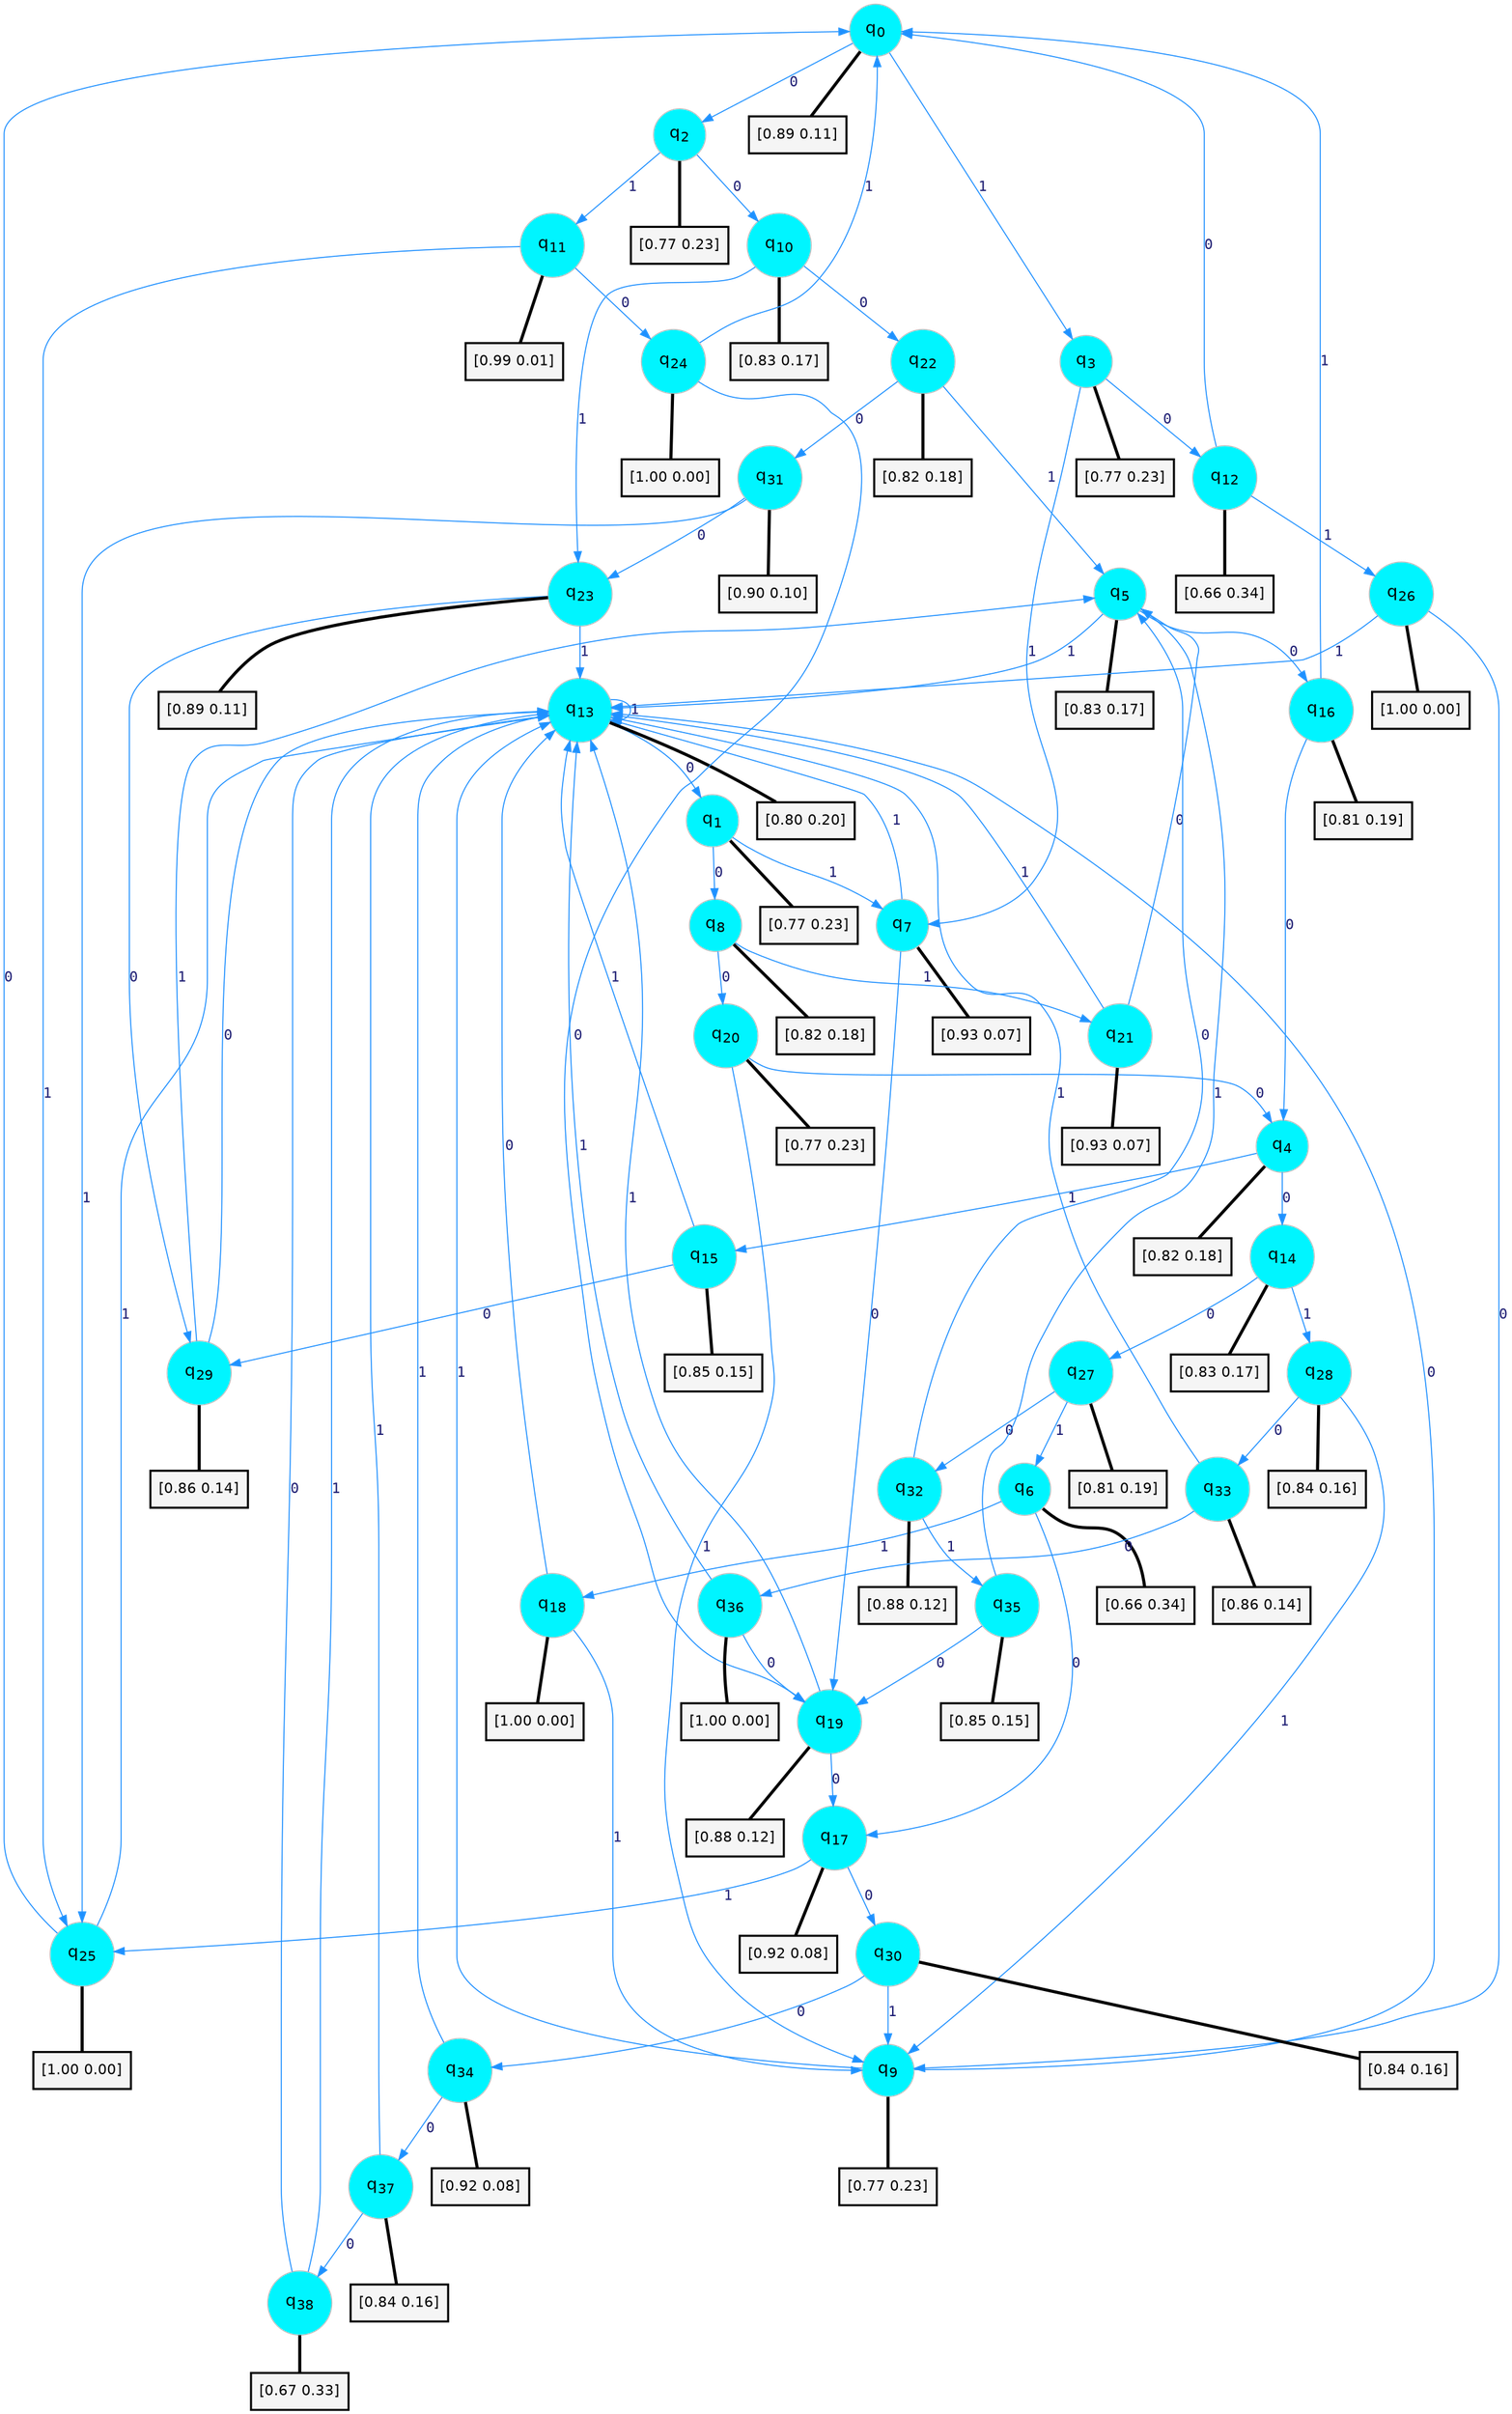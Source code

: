 digraph G {
graph [
bgcolor=transparent, dpi=300, rankdir=TD, size="40,25"];
node [
color=gray, fillcolor=turquoise1, fontcolor=black, fontname=Helvetica, fontsize=16, fontweight=bold, shape=circle, style=filled];
edge [
arrowsize=1, color=dodgerblue1, fontcolor=midnightblue, fontname=courier, fontweight=bold, penwidth=1, style=solid, weight=20];
0[label=<q<SUB>0</SUB>>];
1[label=<q<SUB>1</SUB>>];
2[label=<q<SUB>2</SUB>>];
3[label=<q<SUB>3</SUB>>];
4[label=<q<SUB>4</SUB>>];
5[label=<q<SUB>5</SUB>>];
6[label=<q<SUB>6</SUB>>];
7[label=<q<SUB>7</SUB>>];
8[label=<q<SUB>8</SUB>>];
9[label=<q<SUB>9</SUB>>];
10[label=<q<SUB>10</SUB>>];
11[label=<q<SUB>11</SUB>>];
12[label=<q<SUB>12</SUB>>];
13[label=<q<SUB>13</SUB>>];
14[label=<q<SUB>14</SUB>>];
15[label=<q<SUB>15</SUB>>];
16[label=<q<SUB>16</SUB>>];
17[label=<q<SUB>17</SUB>>];
18[label=<q<SUB>18</SUB>>];
19[label=<q<SUB>19</SUB>>];
20[label=<q<SUB>20</SUB>>];
21[label=<q<SUB>21</SUB>>];
22[label=<q<SUB>22</SUB>>];
23[label=<q<SUB>23</SUB>>];
24[label=<q<SUB>24</SUB>>];
25[label=<q<SUB>25</SUB>>];
26[label=<q<SUB>26</SUB>>];
27[label=<q<SUB>27</SUB>>];
28[label=<q<SUB>28</SUB>>];
29[label=<q<SUB>29</SUB>>];
30[label=<q<SUB>30</SUB>>];
31[label=<q<SUB>31</SUB>>];
32[label=<q<SUB>32</SUB>>];
33[label=<q<SUB>33</SUB>>];
34[label=<q<SUB>34</SUB>>];
35[label=<q<SUB>35</SUB>>];
36[label=<q<SUB>36</SUB>>];
37[label=<q<SUB>37</SUB>>];
38[label=<q<SUB>38</SUB>>];
39[label="[0.89 0.11]", shape=box,fontcolor=black, fontname=Helvetica, fontsize=14, penwidth=2, fillcolor=whitesmoke,color=black];
40[label="[0.77 0.23]", shape=box,fontcolor=black, fontname=Helvetica, fontsize=14, penwidth=2, fillcolor=whitesmoke,color=black];
41[label="[0.77 0.23]", shape=box,fontcolor=black, fontname=Helvetica, fontsize=14, penwidth=2, fillcolor=whitesmoke,color=black];
42[label="[0.77 0.23]", shape=box,fontcolor=black, fontname=Helvetica, fontsize=14, penwidth=2, fillcolor=whitesmoke,color=black];
43[label="[0.82 0.18]", shape=box,fontcolor=black, fontname=Helvetica, fontsize=14, penwidth=2, fillcolor=whitesmoke,color=black];
44[label="[0.83 0.17]", shape=box,fontcolor=black, fontname=Helvetica, fontsize=14, penwidth=2, fillcolor=whitesmoke,color=black];
45[label="[0.66 0.34]", shape=box,fontcolor=black, fontname=Helvetica, fontsize=14, penwidth=2, fillcolor=whitesmoke,color=black];
46[label="[0.93 0.07]", shape=box,fontcolor=black, fontname=Helvetica, fontsize=14, penwidth=2, fillcolor=whitesmoke,color=black];
47[label="[0.82 0.18]", shape=box,fontcolor=black, fontname=Helvetica, fontsize=14, penwidth=2, fillcolor=whitesmoke,color=black];
48[label="[0.77 0.23]", shape=box,fontcolor=black, fontname=Helvetica, fontsize=14, penwidth=2, fillcolor=whitesmoke,color=black];
49[label="[0.83 0.17]", shape=box,fontcolor=black, fontname=Helvetica, fontsize=14, penwidth=2, fillcolor=whitesmoke,color=black];
50[label="[0.99 0.01]", shape=box,fontcolor=black, fontname=Helvetica, fontsize=14, penwidth=2, fillcolor=whitesmoke,color=black];
51[label="[0.66 0.34]", shape=box,fontcolor=black, fontname=Helvetica, fontsize=14, penwidth=2, fillcolor=whitesmoke,color=black];
52[label="[0.80 0.20]", shape=box,fontcolor=black, fontname=Helvetica, fontsize=14, penwidth=2, fillcolor=whitesmoke,color=black];
53[label="[0.83 0.17]", shape=box,fontcolor=black, fontname=Helvetica, fontsize=14, penwidth=2, fillcolor=whitesmoke,color=black];
54[label="[0.85 0.15]", shape=box,fontcolor=black, fontname=Helvetica, fontsize=14, penwidth=2, fillcolor=whitesmoke,color=black];
55[label="[0.81 0.19]", shape=box,fontcolor=black, fontname=Helvetica, fontsize=14, penwidth=2, fillcolor=whitesmoke,color=black];
56[label="[0.92 0.08]", shape=box,fontcolor=black, fontname=Helvetica, fontsize=14, penwidth=2, fillcolor=whitesmoke,color=black];
57[label="[1.00 0.00]", shape=box,fontcolor=black, fontname=Helvetica, fontsize=14, penwidth=2, fillcolor=whitesmoke,color=black];
58[label="[0.88 0.12]", shape=box,fontcolor=black, fontname=Helvetica, fontsize=14, penwidth=2, fillcolor=whitesmoke,color=black];
59[label="[0.77 0.23]", shape=box,fontcolor=black, fontname=Helvetica, fontsize=14, penwidth=2, fillcolor=whitesmoke,color=black];
60[label="[0.93 0.07]", shape=box,fontcolor=black, fontname=Helvetica, fontsize=14, penwidth=2, fillcolor=whitesmoke,color=black];
61[label="[0.82 0.18]", shape=box,fontcolor=black, fontname=Helvetica, fontsize=14, penwidth=2, fillcolor=whitesmoke,color=black];
62[label="[0.89 0.11]", shape=box,fontcolor=black, fontname=Helvetica, fontsize=14, penwidth=2, fillcolor=whitesmoke,color=black];
63[label="[1.00 0.00]", shape=box,fontcolor=black, fontname=Helvetica, fontsize=14, penwidth=2, fillcolor=whitesmoke,color=black];
64[label="[1.00 0.00]", shape=box,fontcolor=black, fontname=Helvetica, fontsize=14, penwidth=2, fillcolor=whitesmoke,color=black];
65[label="[1.00 0.00]", shape=box,fontcolor=black, fontname=Helvetica, fontsize=14, penwidth=2, fillcolor=whitesmoke,color=black];
66[label="[0.81 0.19]", shape=box,fontcolor=black, fontname=Helvetica, fontsize=14, penwidth=2, fillcolor=whitesmoke,color=black];
67[label="[0.84 0.16]", shape=box,fontcolor=black, fontname=Helvetica, fontsize=14, penwidth=2, fillcolor=whitesmoke,color=black];
68[label="[0.86 0.14]", shape=box,fontcolor=black, fontname=Helvetica, fontsize=14, penwidth=2, fillcolor=whitesmoke,color=black];
69[label="[0.84 0.16]", shape=box,fontcolor=black, fontname=Helvetica, fontsize=14, penwidth=2, fillcolor=whitesmoke,color=black];
70[label="[0.90 0.10]", shape=box,fontcolor=black, fontname=Helvetica, fontsize=14, penwidth=2, fillcolor=whitesmoke,color=black];
71[label="[0.88 0.12]", shape=box,fontcolor=black, fontname=Helvetica, fontsize=14, penwidth=2, fillcolor=whitesmoke,color=black];
72[label="[0.86 0.14]", shape=box,fontcolor=black, fontname=Helvetica, fontsize=14, penwidth=2, fillcolor=whitesmoke,color=black];
73[label="[0.92 0.08]", shape=box,fontcolor=black, fontname=Helvetica, fontsize=14, penwidth=2, fillcolor=whitesmoke,color=black];
74[label="[0.85 0.15]", shape=box,fontcolor=black, fontname=Helvetica, fontsize=14, penwidth=2, fillcolor=whitesmoke,color=black];
75[label="[1.00 0.00]", shape=box,fontcolor=black, fontname=Helvetica, fontsize=14, penwidth=2, fillcolor=whitesmoke,color=black];
76[label="[0.84 0.16]", shape=box,fontcolor=black, fontname=Helvetica, fontsize=14, penwidth=2, fillcolor=whitesmoke,color=black];
77[label="[0.67 0.33]", shape=box,fontcolor=black, fontname=Helvetica, fontsize=14, penwidth=2, fillcolor=whitesmoke,color=black];
0->2 [label=0];
0->3 [label=1];
0->39 [arrowhead=none, penwidth=3,color=black];
1->8 [label=0];
1->7 [label=1];
1->40 [arrowhead=none, penwidth=3,color=black];
2->10 [label=0];
2->11 [label=1];
2->41 [arrowhead=none, penwidth=3,color=black];
3->12 [label=0];
3->7 [label=1];
3->42 [arrowhead=none, penwidth=3,color=black];
4->14 [label=0];
4->15 [label=1];
4->43 [arrowhead=none, penwidth=3,color=black];
5->16 [label=0];
5->13 [label=1];
5->44 [arrowhead=none, penwidth=3,color=black];
6->17 [label=0];
6->18 [label=1];
6->45 [arrowhead=none, penwidth=3,color=black];
7->19 [label=0];
7->13 [label=1];
7->46 [arrowhead=none, penwidth=3,color=black];
8->20 [label=0];
8->21 [label=1];
8->47 [arrowhead=none, penwidth=3,color=black];
9->13 [label=0];
9->13 [label=1];
9->48 [arrowhead=none, penwidth=3,color=black];
10->22 [label=0];
10->23 [label=1];
10->49 [arrowhead=none, penwidth=3,color=black];
11->24 [label=0];
11->25 [label=1];
11->50 [arrowhead=none, penwidth=3,color=black];
12->0 [label=0];
12->26 [label=1];
12->51 [arrowhead=none, penwidth=3,color=black];
13->1 [label=0];
13->13 [label=1];
13->52 [arrowhead=none, penwidth=3,color=black];
14->27 [label=0];
14->28 [label=1];
14->53 [arrowhead=none, penwidth=3,color=black];
15->29 [label=0];
15->13 [label=1];
15->54 [arrowhead=none, penwidth=3,color=black];
16->4 [label=0];
16->0 [label=1];
16->55 [arrowhead=none, penwidth=3,color=black];
17->30 [label=0];
17->25 [label=1];
17->56 [arrowhead=none, penwidth=3,color=black];
18->13 [label=0];
18->9 [label=1];
18->57 [arrowhead=none, penwidth=3,color=black];
19->17 [label=0];
19->13 [label=1];
19->58 [arrowhead=none, penwidth=3,color=black];
20->4 [label=0];
20->9 [label=1];
20->59 [arrowhead=none, penwidth=3,color=black];
21->5 [label=0];
21->13 [label=1];
21->60 [arrowhead=none, penwidth=3,color=black];
22->31 [label=0];
22->5 [label=1];
22->61 [arrowhead=none, penwidth=3,color=black];
23->29 [label=0];
23->13 [label=1];
23->62 [arrowhead=none, penwidth=3,color=black];
24->19 [label=0];
24->0 [label=1];
24->63 [arrowhead=none, penwidth=3,color=black];
25->0 [label=0];
25->13 [label=1];
25->64 [arrowhead=none, penwidth=3,color=black];
26->9 [label=0];
26->13 [label=1];
26->65 [arrowhead=none, penwidth=3,color=black];
27->32 [label=0];
27->6 [label=1];
27->66 [arrowhead=none, penwidth=3,color=black];
28->33 [label=0];
28->9 [label=1];
28->67 [arrowhead=none, penwidth=3,color=black];
29->13 [label=0];
29->5 [label=1];
29->68 [arrowhead=none, penwidth=3,color=black];
30->34 [label=0];
30->9 [label=1];
30->69 [arrowhead=none, penwidth=3,color=black];
31->23 [label=0];
31->25 [label=1];
31->70 [arrowhead=none, penwidth=3,color=black];
32->5 [label=0];
32->35 [label=1];
32->71 [arrowhead=none, penwidth=3,color=black];
33->36 [label=0];
33->13 [label=1];
33->72 [arrowhead=none, penwidth=3,color=black];
34->37 [label=0];
34->13 [label=1];
34->73 [arrowhead=none, penwidth=3,color=black];
35->19 [label=0];
35->5 [label=1];
35->74 [arrowhead=none, penwidth=3,color=black];
36->19 [label=0];
36->13 [label=1];
36->75 [arrowhead=none, penwidth=3,color=black];
37->38 [label=0];
37->13 [label=1];
37->76 [arrowhead=none, penwidth=3,color=black];
38->13 [label=0];
38->13 [label=1];
38->77 [arrowhead=none, penwidth=3,color=black];
}
